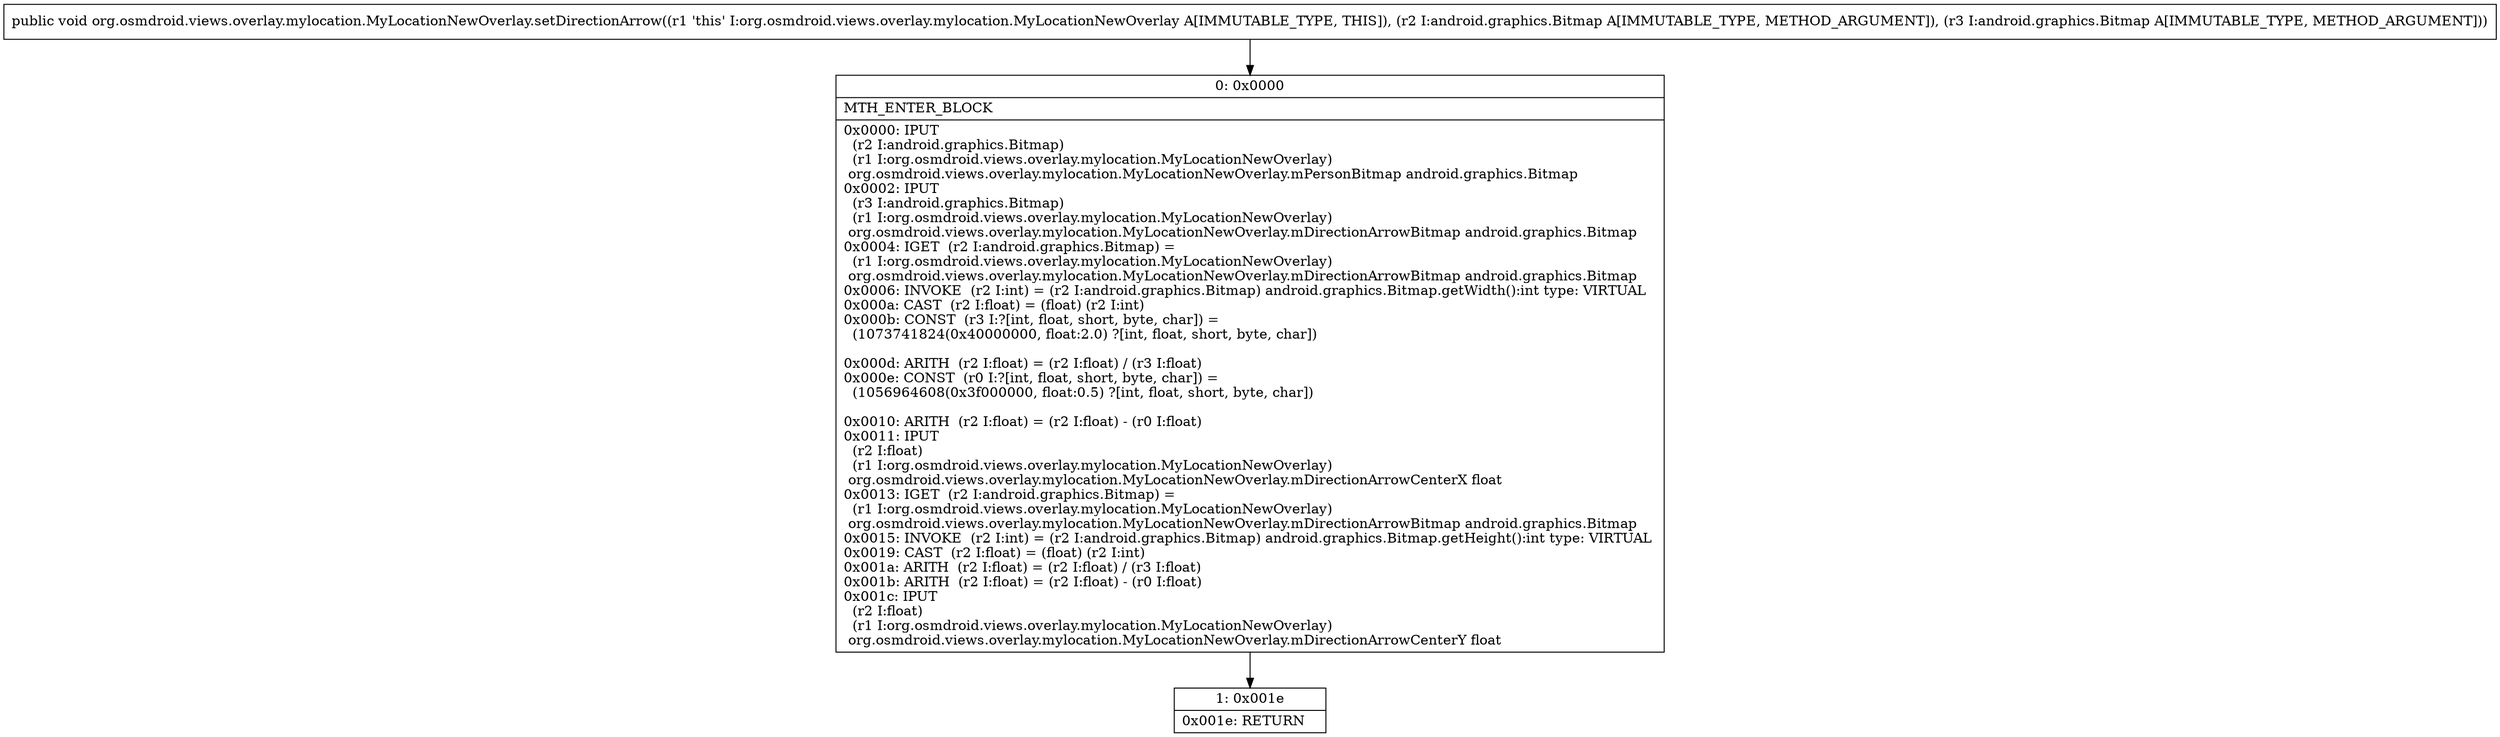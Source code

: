 digraph "CFG fororg.osmdroid.views.overlay.mylocation.MyLocationNewOverlay.setDirectionArrow(Landroid\/graphics\/Bitmap;Landroid\/graphics\/Bitmap;)V" {
Node_0 [shape=record,label="{0\:\ 0x0000|MTH_ENTER_BLOCK\l|0x0000: IPUT  \l  (r2 I:android.graphics.Bitmap)\l  (r1 I:org.osmdroid.views.overlay.mylocation.MyLocationNewOverlay)\l org.osmdroid.views.overlay.mylocation.MyLocationNewOverlay.mPersonBitmap android.graphics.Bitmap \l0x0002: IPUT  \l  (r3 I:android.graphics.Bitmap)\l  (r1 I:org.osmdroid.views.overlay.mylocation.MyLocationNewOverlay)\l org.osmdroid.views.overlay.mylocation.MyLocationNewOverlay.mDirectionArrowBitmap android.graphics.Bitmap \l0x0004: IGET  (r2 I:android.graphics.Bitmap) = \l  (r1 I:org.osmdroid.views.overlay.mylocation.MyLocationNewOverlay)\l org.osmdroid.views.overlay.mylocation.MyLocationNewOverlay.mDirectionArrowBitmap android.graphics.Bitmap \l0x0006: INVOKE  (r2 I:int) = (r2 I:android.graphics.Bitmap) android.graphics.Bitmap.getWidth():int type: VIRTUAL \l0x000a: CAST  (r2 I:float) = (float) (r2 I:int) \l0x000b: CONST  (r3 I:?[int, float, short, byte, char]) = \l  (1073741824(0x40000000, float:2.0) ?[int, float, short, byte, char])\l \l0x000d: ARITH  (r2 I:float) = (r2 I:float) \/ (r3 I:float) \l0x000e: CONST  (r0 I:?[int, float, short, byte, char]) = \l  (1056964608(0x3f000000, float:0.5) ?[int, float, short, byte, char])\l \l0x0010: ARITH  (r2 I:float) = (r2 I:float) \- (r0 I:float) \l0x0011: IPUT  \l  (r2 I:float)\l  (r1 I:org.osmdroid.views.overlay.mylocation.MyLocationNewOverlay)\l org.osmdroid.views.overlay.mylocation.MyLocationNewOverlay.mDirectionArrowCenterX float \l0x0013: IGET  (r2 I:android.graphics.Bitmap) = \l  (r1 I:org.osmdroid.views.overlay.mylocation.MyLocationNewOverlay)\l org.osmdroid.views.overlay.mylocation.MyLocationNewOverlay.mDirectionArrowBitmap android.graphics.Bitmap \l0x0015: INVOKE  (r2 I:int) = (r2 I:android.graphics.Bitmap) android.graphics.Bitmap.getHeight():int type: VIRTUAL \l0x0019: CAST  (r2 I:float) = (float) (r2 I:int) \l0x001a: ARITH  (r2 I:float) = (r2 I:float) \/ (r3 I:float) \l0x001b: ARITH  (r2 I:float) = (r2 I:float) \- (r0 I:float) \l0x001c: IPUT  \l  (r2 I:float)\l  (r1 I:org.osmdroid.views.overlay.mylocation.MyLocationNewOverlay)\l org.osmdroid.views.overlay.mylocation.MyLocationNewOverlay.mDirectionArrowCenterY float \l}"];
Node_1 [shape=record,label="{1\:\ 0x001e|0x001e: RETURN   \l}"];
MethodNode[shape=record,label="{public void org.osmdroid.views.overlay.mylocation.MyLocationNewOverlay.setDirectionArrow((r1 'this' I:org.osmdroid.views.overlay.mylocation.MyLocationNewOverlay A[IMMUTABLE_TYPE, THIS]), (r2 I:android.graphics.Bitmap A[IMMUTABLE_TYPE, METHOD_ARGUMENT]), (r3 I:android.graphics.Bitmap A[IMMUTABLE_TYPE, METHOD_ARGUMENT])) }"];
MethodNode -> Node_0;
Node_0 -> Node_1;
}

